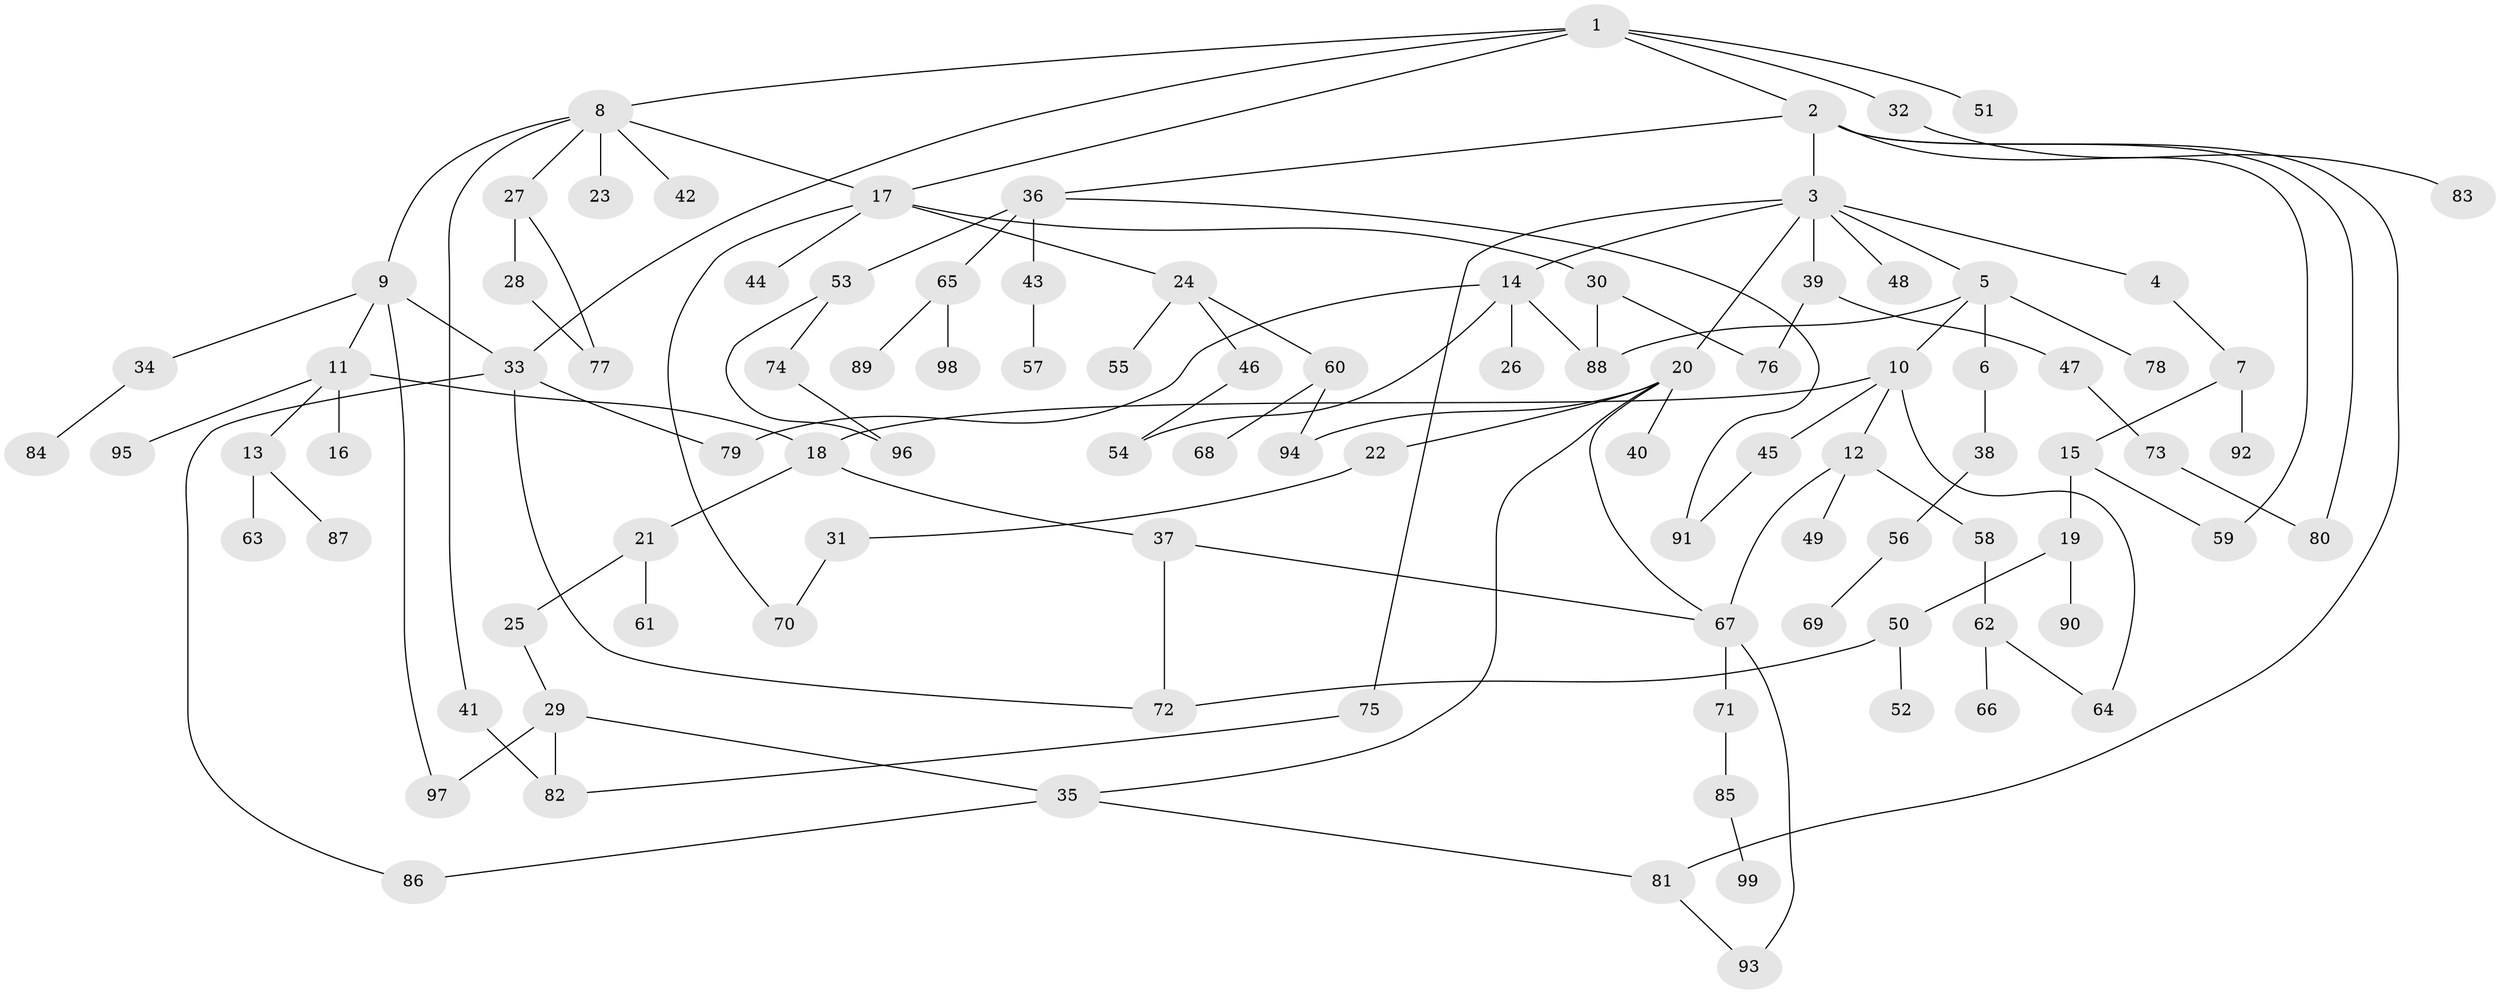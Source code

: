 // Generated by graph-tools (version 1.1) at 2025/01/03/09/25 03:01:04]
// undirected, 99 vertices, 125 edges
graph export_dot {
graph [start="1"]
  node [color=gray90,style=filled];
  1;
  2;
  3;
  4;
  5;
  6;
  7;
  8;
  9;
  10;
  11;
  12;
  13;
  14;
  15;
  16;
  17;
  18;
  19;
  20;
  21;
  22;
  23;
  24;
  25;
  26;
  27;
  28;
  29;
  30;
  31;
  32;
  33;
  34;
  35;
  36;
  37;
  38;
  39;
  40;
  41;
  42;
  43;
  44;
  45;
  46;
  47;
  48;
  49;
  50;
  51;
  52;
  53;
  54;
  55;
  56;
  57;
  58;
  59;
  60;
  61;
  62;
  63;
  64;
  65;
  66;
  67;
  68;
  69;
  70;
  71;
  72;
  73;
  74;
  75;
  76;
  77;
  78;
  79;
  80;
  81;
  82;
  83;
  84;
  85;
  86;
  87;
  88;
  89;
  90;
  91;
  92;
  93;
  94;
  95;
  96;
  97;
  98;
  99;
  1 -- 2;
  1 -- 8;
  1 -- 32;
  1 -- 33;
  1 -- 51;
  1 -- 17;
  2 -- 3;
  2 -- 36;
  2 -- 80;
  2 -- 81;
  2 -- 59;
  3 -- 4;
  3 -- 5;
  3 -- 14;
  3 -- 20;
  3 -- 39;
  3 -- 48;
  3 -- 75;
  4 -- 7;
  5 -- 6;
  5 -- 10;
  5 -- 78;
  5 -- 88;
  6 -- 38;
  7 -- 15;
  7 -- 92;
  8 -- 9;
  8 -- 17;
  8 -- 23;
  8 -- 27;
  8 -- 41;
  8 -- 42;
  9 -- 11;
  9 -- 34;
  9 -- 97;
  9 -- 33;
  10 -- 12;
  10 -- 45;
  10 -- 64;
  10 -- 18;
  11 -- 13;
  11 -- 16;
  11 -- 18;
  11 -- 95;
  12 -- 49;
  12 -- 58;
  12 -- 67;
  13 -- 63;
  13 -- 87;
  14 -- 26;
  14 -- 88;
  14 -- 54;
  14 -- 79;
  15 -- 19;
  15 -- 59;
  17 -- 24;
  17 -- 30;
  17 -- 44;
  17 -- 70;
  18 -- 21;
  18 -- 37;
  19 -- 50;
  19 -- 90;
  20 -- 22;
  20 -- 40;
  20 -- 67;
  20 -- 94;
  20 -- 35;
  21 -- 25;
  21 -- 61;
  22 -- 31;
  24 -- 46;
  24 -- 55;
  24 -- 60;
  25 -- 29;
  27 -- 28;
  27 -- 77;
  28 -- 77;
  29 -- 35;
  29 -- 82;
  29 -- 97;
  30 -- 76;
  30 -- 88;
  31 -- 70;
  32 -- 83;
  33 -- 79;
  33 -- 72;
  33 -- 86;
  34 -- 84;
  35 -- 81;
  35 -- 86;
  36 -- 43;
  36 -- 53;
  36 -- 65;
  36 -- 91;
  37 -- 72;
  37 -- 67;
  38 -- 56;
  39 -- 47;
  39 -- 76;
  41 -- 82;
  43 -- 57;
  45 -- 91;
  46 -- 54;
  47 -- 73;
  50 -- 52;
  50 -- 72;
  53 -- 74;
  53 -- 96;
  56 -- 69;
  58 -- 62;
  60 -- 68;
  60 -- 94;
  62 -- 66;
  62 -- 64;
  65 -- 89;
  65 -- 98;
  67 -- 71;
  67 -- 93;
  71 -- 85;
  73 -- 80;
  74 -- 96;
  75 -- 82;
  81 -- 93;
  85 -- 99;
}
